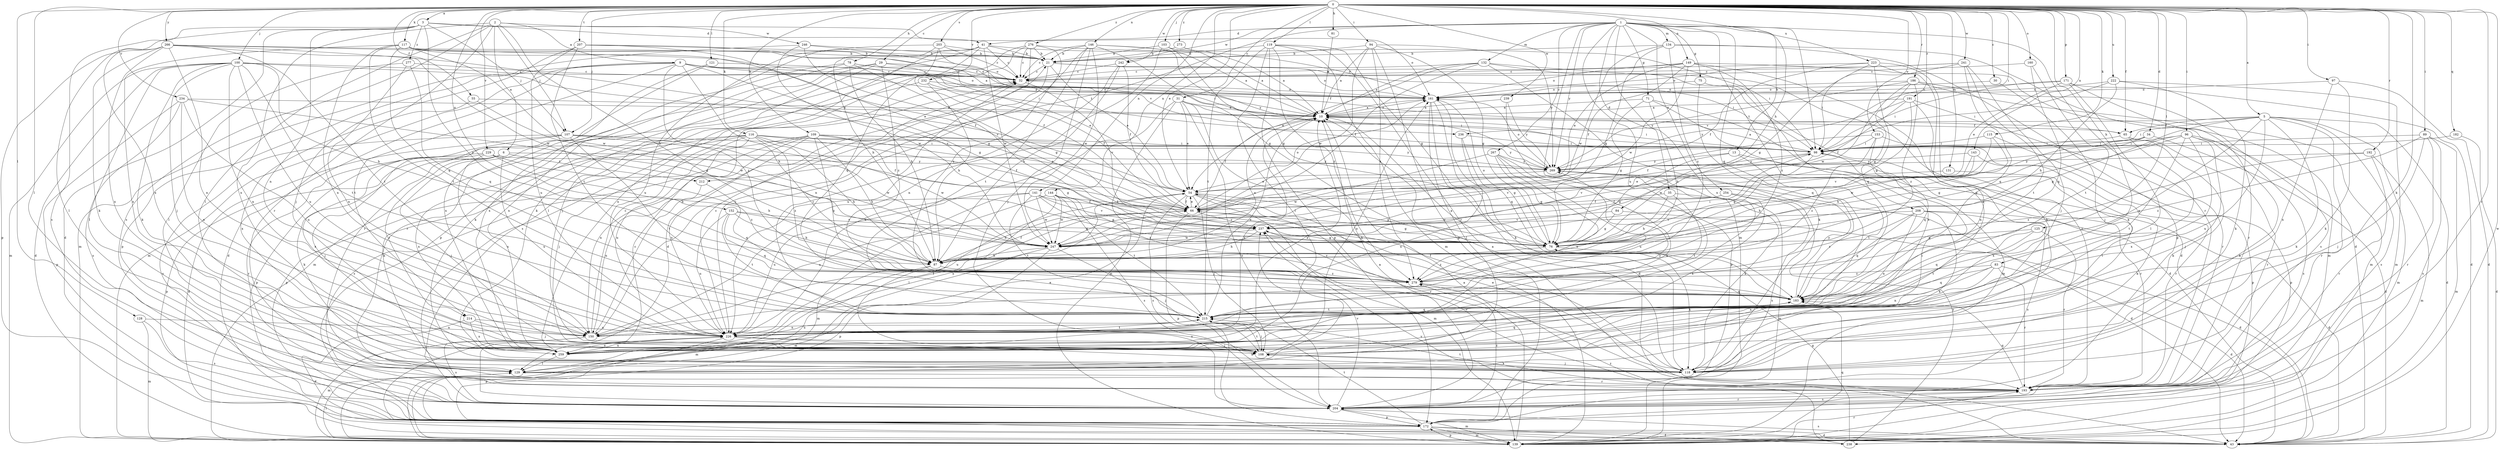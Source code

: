strict digraph  {
0;
1;
2;
3;
5;
6;
9;
10;
13;
21;
29;
30;
31;
32;
34;
35;
41;
43;
54;
55;
65;
66;
71;
75;
76;
78;
81;
83;
84;
87;
89;
94;
96;
97;
98;
100;
103;
107;
108;
109;
115;
116;
117;
118;
119;
121;
125;
128;
129;
131;
132;
134;
139;
141;
143;
144;
146;
149;
150;
152;
153;
160;
161;
171;
172;
182;
183;
186;
191;
192;
193;
203;
204;
207;
208;
212;
214;
215;
222;
223;
226;
229;
232;
234;
236;
237;
238;
239;
241;
242;
246;
247;
254;
259;
266;
267;
269;
273;
276;
277;
279;
0 -> 3  [label=a];
0 -> 5  [label=a];
0 -> 29  [label=c];
0 -> 30  [label=c];
0 -> 31  [label=c];
0 -> 34  [label=d];
0 -> 54  [label=e];
0 -> 55  [label=f];
0 -> 65  [label=f];
0 -> 78  [label=h];
0 -> 81  [label=h];
0 -> 83  [label=h];
0 -> 89  [label=i];
0 -> 94  [label=i];
0 -> 96  [label=i];
0 -> 97  [label=i];
0 -> 98  [label=i];
0 -> 100  [label=j];
0 -> 103  [label=j];
0 -> 107  [label=j];
0 -> 109  [label=k];
0 -> 115  [label=k];
0 -> 116  [label=k];
0 -> 117  [label=k];
0 -> 118  [label=k];
0 -> 119  [label=l];
0 -> 121  [label=l];
0 -> 125  [label=l];
0 -> 128  [label=l];
0 -> 129  [label=l];
0 -> 131  [label=m];
0 -> 141  [label=n];
0 -> 143  [label=n];
0 -> 144  [label=n];
0 -> 146  [label=n];
0 -> 149  [label=n];
0 -> 152  [label=o];
0 -> 153  [label=o];
0 -> 160  [label=o];
0 -> 171  [label=p];
0 -> 182  [label=q];
0 -> 186  [label=r];
0 -> 191  [label=r];
0 -> 192  [label=r];
0 -> 193  [label=r];
0 -> 203  [label=s];
0 -> 207  [label=t];
0 -> 222  [label=u];
0 -> 223  [label=u];
0 -> 229  [label=v];
0 -> 232  [label=v];
0 -> 234  [label=v];
0 -> 238  [label=w];
0 -> 239  [label=w];
0 -> 241  [label=w];
0 -> 242  [label=w];
0 -> 266  [label=y];
0 -> 273  [label=z];
0 -> 276  [label=z];
1 -> 13  [label=b];
1 -> 35  [label=d];
1 -> 41  [label=d];
1 -> 71  [label=g];
1 -> 75  [label=g];
1 -> 84  [label=h];
1 -> 98  [label=i];
1 -> 132  [label=m];
1 -> 134  [label=m];
1 -> 139  [label=m];
1 -> 183  [label=q];
1 -> 193  [label=r];
1 -> 208  [label=t];
1 -> 212  [label=t];
1 -> 226  [label=u];
1 -> 242  [label=w];
1 -> 254  [label=x];
1 -> 259  [label=x];
1 -> 267  [label=y];
1 -> 269  [label=y];
2 -> 6  [label=a];
2 -> 9  [label=a];
2 -> 87  [label=h];
2 -> 107  [label=j];
2 -> 129  [label=l];
2 -> 193  [label=r];
2 -> 204  [label=s];
2 -> 246  [label=w];
2 -> 259  [label=x];
3 -> 41  [label=d];
3 -> 43  [label=d];
3 -> 107  [label=j];
3 -> 150  [label=n];
3 -> 161  [label=o];
3 -> 204  [label=s];
3 -> 259  [label=x];
3 -> 277  [label=z];
3 -> 279  [label=z];
5 -> 43  [label=d];
5 -> 65  [label=f];
5 -> 76  [label=g];
5 -> 98  [label=i];
5 -> 118  [label=k];
5 -> 139  [label=m];
5 -> 183  [label=q];
5 -> 193  [label=r];
5 -> 204  [label=s];
5 -> 226  [label=u];
5 -> 236  [label=v];
6 -> 108  [label=j];
6 -> 118  [label=k];
6 -> 172  [label=p];
6 -> 212  [label=t];
6 -> 214  [label=t];
6 -> 226  [label=u];
6 -> 269  [label=y];
9 -> 32  [label=c];
9 -> 43  [label=d];
9 -> 65  [label=f];
9 -> 76  [label=g];
9 -> 87  [label=h];
9 -> 139  [label=m];
9 -> 161  [label=o];
9 -> 172  [label=p];
9 -> 214  [label=t];
9 -> 236  [label=v];
9 -> 279  [label=z];
10 -> 65  [label=f];
10 -> 66  [label=f];
10 -> 98  [label=i];
10 -> 161  [label=o];
10 -> 259  [label=x];
13 -> 76  [label=g];
13 -> 193  [label=r];
13 -> 215  [label=t];
13 -> 269  [label=y];
21 -> 32  [label=c];
21 -> 54  [label=e];
21 -> 98  [label=i];
21 -> 161  [label=o];
21 -> 226  [label=u];
29 -> 10  [label=a];
29 -> 32  [label=c];
29 -> 108  [label=j];
29 -> 118  [label=k];
29 -> 259  [label=x];
29 -> 279  [label=z];
30 -> 108  [label=j];
30 -> 161  [label=o];
31 -> 10  [label=a];
31 -> 54  [label=e];
31 -> 98  [label=i];
31 -> 118  [label=k];
31 -> 139  [label=m];
31 -> 204  [label=s];
31 -> 226  [label=u];
32 -> 161  [label=o];
32 -> 237  [label=v];
34 -> 43  [label=d];
34 -> 76  [label=g];
34 -> 98  [label=i];
34 -> 247  [label=w];
35 -> 66  [label=f];
35 -> 87  [label=h];
35 -> 139  [label=m];
35 -> 215  [label=t];
41 -> 21  [label=b];
41 -> 32  [label=c];
41 -> 118  [label=k];
41 -> 161  [label=o];
41 -> 172  [label=p];
41 -> 183  [label=q];
41 -> 247  [label=w];
41 -> 259  [label=x];
43 -> 204  [label=s];
43 -> 279  [label=z];
54 -> 66  [label=f];
54 -> 76  [label=g];
54 -> 108  [label=j];
54 -> 139  [label=m];
54 -> 193  [label=r];
54 -> 204  [label=s];
54 -> 226  [label=u];
54 -> 259  [label=x];
55 -> 10  [label=a];
55 -> 247  [label=w];
55 -> 259  [label=x];
65 -> 98  [label=i];
65 -> 118  [label=k];
65 -> 129  [label=l];
65 -> 193  [label=r];
66 -> 54  [label=e];
66 -> 76  [label=g];
66 -> 87  [label=h];
66 -> 161  [label=o];
66 -> 172  [label=p];
66 -> 237  [label=v];
71 -> 10  [label=a];
71 -> 43  [label=d];
71 -> 76  [label=g];
71 -> 87  [label=h];
71 -> 139  [label=m];
75 -> 161  [label=o];
75 -> 183  [label=q];
75 -> 259  [label=x];
76 -> 98  [label=i];
76 -> 118  [label=k];
76 -> 161  [label=o];
76 -> 279  [label=z];
78 -> 32  [label=c];
78 -> 54  [label=e];
78 -> 76  [label=g];
78 -> 87  [label=h];
78 -> 193  [label=r];
78 -> 259  [label=x];
81 -> 10  [label=a];
83 -> 43  [label=d];
83 -> 150  [label=n];
83 -> 183  [label=q];
83 -> 193  [label=r];
83 -> 259  [label=x];
83 -> 279  [label=z];
84 -> 43  [label=d];
84 -> 76  [label=g];
84 -> 237  [label=v];
87 -> 10  [label=a];
87 -> 66  [label=f];
87 -> 139  [label=m];
87 -> 204  [label=s];
87 -> 279  [label=z];
89 -> 98  [label=i];
89 -> 108  [label=j];
89 -> 139  [label=m];
89 -> 193  [label=r];
89 -> 204  [label=s];
89 -> 279  [label=z];
94 -> 10  [label=a];
94 -> 21  [label=b];
94 -> 76  [label=g];
94 -> 172  [label=p];
94 -> 247  [label=w];
94 -> 269  [label=y];
94 -> 279  [label=z];
96 -> 76  [label=g];
96 -> 98  [label=i];
96 -> 108  [label=j];
96 -> 118  [label=k];
96 -> 204  [label=s];
96 -> 215  [label=t];
96 -> 247  [label=w];
96 -> 259  [label=x];
97 -> 43  [label=d];
97 -> 118  [label=k];
97 -> 161  [label=o];
97 -> 259  [label=x];
98 -> 10  [label=a];
98 -> 76  [label=g];
98 -> 237  [label=v];
98 -> 259  [label=x];
98 -> 269  [label=y];
100 -> 32  [label=c];
100 -> 43  [label=d];
100 -> 87  [label=h];
100 -> 108  [label=j];
100 -> 118  [label=k];
100 -> 129  [label=l];
100 -> 139  [label=m];
100 -> 150  [label=n];
100 -> 215  [label=t];
100 -> 226  [label=u];
100 -> 237  [label=v];
103 -> 10  [label=a];
103 -> 21  [label=b];
103 -> 76  [label=g];
103 -> 150  [label=n];
107 -> 43  [label=d];
107 -> 66  [label=f];
107 -> 98  [label=i];
107 -> 204  [label=s];
107 -> 215  [label=t];
107 -> 247  [label=w];
107 -> 259  [label=x];
108 -> 118  [label=k];
108 -> 161  [label=o];
108 -> 183  [label=q];
108 -> 215  [label=t];
109 -> 54  [label=e];
109 -> 76  [label=g];
109 -> 87  [label=h];
109 -> 98  [label=i];
109 -> 150  [label=n];
109 -> 172  [label=p];
109 -> 204  [label=s];
109 -> 226  [label=u];
109 -> 269  [label=y];
109 -> 279  [label=z];
115 -> 87  [label=h];
115 -> 98  [label=i];
115 -> 172  [label=p];
115 -> 237  [label=v];
116 -> 66  [label=f];
116 -> 87  [label=h];
116 -> 98  [label=i];
116 -> 108  [label=j];
116 -> 118  [label=k];
116 -> 172  [label=p];
116 -> 226  [label=u];
116 -> 247  [label=w];
116 -> 259  [label=x];
116 -> 269  [label=y];
116 -> 279  [label=z];
117 -> 21  [label=b];
117 -> 66  [label=f];
117 -> 150  [label=n];
117 -> 161  [label=o];
117 -> 183  [label=q];
117 -> 215  [label=t];
117 -> 247  [label=w];
117 -> 259  [label=x];
118 -> 10  [label=a];
118 -> 54  [label=e];
118 -> 108  [label=j];
119 -> 21  [label=b];
119 -> 76  [label=g];
119 -> 129  [label=l];
119 -> 139  [label=m];
119 -> 172  [label=p];
119 -> 193  [label=r];
119 -> 215  [label=t];
119 -> 279  [label=z];
121 -> 32  [label=c];
121 -> 193  [label=r];
121 -> 259  [label=x];
125 -> 76  [label=g];
125 -> 183  [label=q];
125 -> 193  [label=r];
125 -> 215  [label=t];
128 -> 139  [label=m];
128 -> 150  [label=n];
128 -> 204  [label=s];
129 -> 54  [label=e];
129 -> 193  [label=r];
131 -> 54  [label=e];
131 -> 118  [label=k];
132 -> 10  [label=a];
132 -> 32  [label=c];
132 -> 43  [label=d];
132 -> 54  [label=e];
132 -> 66  [label=f];
132 -> 118  [label=k];
132 -> 193  [label=r];
134 -> 21  [label=b];
134 -> 43  [label=d];
134 -> 76  [label=g];
134 -> 172  [label=p];
134 -> 247  [label=w];
134 -> 279  [label=z];
139 -> 10  [label=a];
139 -> 129  [label=l];
139 -> 172  [label=p];
139 -> 183  [label=q];
139 -> 193  [label=r];
141 -> 66  [label=f];
141 -> 76  [label=g];
141 -> 139  [label=m];
141 -> 215  [label=t];
141 -> 226  [label=u];
141 -> 237  [label=v];
141 -> 247  [label=w];
143 -> 87  [label=h];
143 -> 193  [label=r];
143 -> 237  [label=v];
143 -> 269  [label=y];
144 -> 66  [label=f];
144 -> 129  [label=l];
144 -> 204  [label=s];
144 -> 215  [label=t];
144 -> 226  [label=u];
144 -> 247  [label=w];
144 -> 279  [label=z];
146 -> 10  [label=a];
146 -> 21  [label=b];
146 -> 32  [label=c];
146 -> 76  [label=g];
146 -> 108  [label=j];
146 -> 150  [label=n];
146 -> 215  [label=t];
146 -> 247  [label=w];
146 -> 269  [label=y];
149 -> 32  [label=c];
149 -> 54  [label=e];
149 -> 66  [label=f];
149 -> 118  [label=k];
149 -> 139  [label=m];
149 -> 161  [label=o];
149 -> 247  [label=w];
149 -> 279  [label=z];
150 -> 21  [label=b];
150 -> 32  [label=c];
150 -> 66  [label=f];
150 -> 139  [label=m];
150 -> 204  [label=s];
152 -> 76  [label=g];
152 -> 87  [label=h];
152 -> 183  [label=q];
152 -> 215  [label=t];
152 -> 226  [label=u];
152 -> 237  [label=v];
153 -> 66  [label=f];
153 -> 98  [label=i];
153 -> 172  [label=p];
153 -> 183  [label=q];
153 -> 279  [label=z];
160 -> 32  [label=c];
160 -> 183  [label=q];
160 -> 215  [label=t];
161 -> 10  [label=a];
161 -> 43  [label=d];
161 -> 118  [label=k];
161 -> 129  [label=l];
161 -> 183  [label=q];
171 -> 43  [label=d];
171 -> 54  [label=e];
171 -> 98  [label=i];
171 -> 129  [label=l];
171 -> 161  [label=o];
171 -> 193  [label=r];
172 -> 43  [label=d];
172 -> 139  [label=m];
172 -> 215  [label=t];
172 -> 238  [label=f];
182 -> 43  [label=d];
182 -> 98  [label=i];
183 -> 10  [label=a];
183 -> 66  [label=f];
183 -> 215  [label=t];
183 -> 269  [label=y];
186 -> 76  [label=g];
186 -> 139  [label=m];
186 -> 161  [label=o];
186 -> 204  [label=s];
186 -> 247  [label=w];
186 -> 269  [label=y];
186 -> 279  [label=z];
191 -> 10  [label=a];
191 -> 66  [label=f];
191 -> 76  [label=g];
191 -> 150  [label=n];
191 -> 193  [label=r];
191 -> 269  [label=y];
192 -> 139  [label=m];
192 -> 193  [label=r];
192 -> 269  [label=y];
192 -> 279  [label=z];
193 -> 183  [label=q];
193 -> 204  [label=s];
193 -> 215  [label=t];
193 -> 237  [label=v];
203 -> 21  [label=b];
203 -> 32  [label=c];
203 -> 66  [label=f];
203 -> 87  [label=h];
203 -> 98  [label=i];
203 -> 226  [label=u];
204 -> 10  [label=a];
204 -> 32  [label=c];
204 -> 139  [label=m];
204 -> 172  [label=p];
204 -> 193  [label=r];
204 -> 237  [label=v];
204 -> 279  [label=z];
207 -> 10  [label=a];
207 -> 21  [label=b];
207 -> 76  [label=g];
207 -> 108  [label=j];
207 -> 215  [label=t];
207 -> 226  [label=u];
208 -> 43  [label=d];
208 -> 118  [label=k];
208 -> 150  [label=n];
208 -> 183  [label=q];
208 -> 204  [label=s];
208 -> 237  [label=v];
208 -> 279  [label=z];
212 -> 150  [label=n];
212 -> 183  [label=q];
214 -> 43  [label=d];
214 -> 108  [label=j];
214 -> 226  [label=u];
214 -> 259  [label=x];
215 -> 10  [label=a];
215 -> 32  [label=c];
215 -> 108  [label=j];
215 -> 150  [label=n];
215 -> 183  [label=q];
215 -> 226  [label=u];
222 -> 87  [label=h];
222 -> 98  [label=i];
222 -> 118  [label=k];
222 -> 139  [label=m];
222 -> 161  [label=o];
223 -> 32  [label=c];
223 -> 66  [label=f];
223 -> 76  [label=g];
223 -> 118  [label=k];
223 -> 183  [label=q];
223 -> 226  [label=u];
226 -> 32  [label=c];
226 -> 108  [label=j];
226 -> 118  [label=k];
226 -> 129  [label=l];
226 -> 172  [label=p];
226 -> 215  [label=t];
226 -> 259  [label=x];
226 -> 269  [label=y];
229 -> 87  [label=h];
229 -> 108  [label=j];
229 -> 193  [label=r];
229 -> 226  [label=u];
229 -> 269  [label=y];
229 -> 279  [label=z];
232 -> 66  [label=f];
232 -> 87  [label=h];
232 -> 139  [label=m];
232 -> 161  [label=o];
234 -> 10  [label=a];
234 -> 76  [label=g];
234 -> 150  [label=n];
234 -> 172  [label=p];
234 -> 204  [label=s];
234 -> 226  [label=u];
236 -> 76  [label=g];
236 -> 98  [label=i];
236 -> 259  [label=x];
237 -> 76  [label=g];
237 -> 87  [label=h];
237 -> 247  [label=w];
238 -> 76  [label=g];
238 -> 237  [label=v];
238 -> 269  [label=y];
239 -> 10  [label=a];
239 -> 172  [label=p];
239 -> 269  [label=y];
241 -> 32  [label=c];
241 -> 98  [label=i];
241 -> 108  [label=j];
241 -> 161  [label=o];
241 -> 183  [label=q];
241 -> 215  [label=t];
242 -> 32  [label=c];
242 -> 66  [label=f];
242 -> 87  [label=h];
242 -> 226  [label=u];
246 -> 21  [label=b];
246 -> 139  [label=m];
246 -> 161  [label=o];
246 -> 237  [label=v];
246 -> 247  [label=w];
247 -> 87  [label=h];
247 -> 108  [label=j];
247 -> 139  [label=m];
247 -> 172  [label=p];
254 -> 43  [label=d];
254 -> 66  [label=f];
254 -> 204  [label=s];
254 -> 247  [label=w];
254 -> 259  [label=x];
259 -> 10  [label=a];
259 -> 98  [label=i];
259 -> 129  [label=l];
259 -> 226  [label=u];
266 -> 21  [label=b];
266 -> 54  [label=e];
266 -> 98  [label=i];
266 -> 118  [label=k];
266 -> 129  [label=l];
266 -> 150  [label=n];
266 -> 172  [label=p];
266 -> 215  [label=t];
266 -> 247  [label=w];
266 -> 259  [label=x];
267 -> 76  [label=g];
267 -> 150  [label=n];
267 -> 226  [label=u];
267 -> 247  [label=w];
267 -> 259  [label=x];
267 -> 269  [label=y];
269 -> 54  [label=e];
269 -> 118  [label=k];
269 -> 161  [label=o];
273 -> 10  [label=a];
273 -> 21  [label=b];
276 -> 21  [label=b];
276 -> 32  [label=c];
276 -> 43  [label=d];
276 -> 98  [label=i];
276 -> 129  [label=l];
276 -> 204  [label=s];
276 -> 279  [label=z];
277 -> 32  [label=c];
277 -> 129  [label=l];
277 -> 150  [label=n];
277 -> 183  [label=q];
279 -> 183  [label=q];
279 -> 237  [label=v];
}
